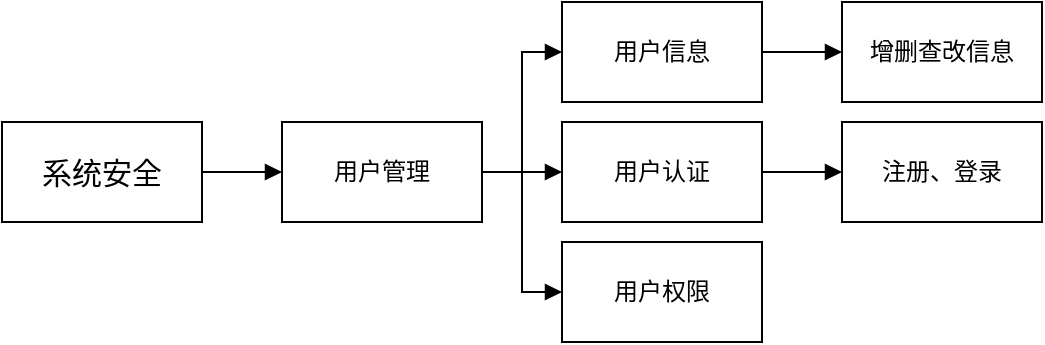 <mxfile version="24.8.4">
  <diagram name="第 1 页" id="jWbRn8kL4PXhj623EDyY">
    <mxGraphModel dx="794" dy="513" grid="1" gridSize="10" guides="1" tooltips="1" connect="1" arrows="1" fold="1" page="1" pageScale="1" pageWidth="1654" pageHeight="1169" math="0" shadow="0">
      <root>
        <mxCell id="0" />
        <mxCell id="1" parent="0" />
        <mxCell id="hAiebEWBo55PhnU47laI-3" value="" style="edgeStyle=orthogonalEdgeStyle;rounded=0;orthogonalLoop=1;jettySize=auto;html=1;endArrow=block;endFill=1;" edge="1" parent="1" source="hAiebEWBo55PhnU47laI-1" target="hAiebEWBo55PhnU47laI-2">
          <mxGeometry relative="1" as="geometry" />
        </mxCell>
        <mxCell id="hAiebEWBo55PhnU47laI-1" value="&lt;font style=&quot;font-size: 15px;&quot;&gt;系统安全&lt;/font&gt;" style="rounded=0;whiteSpace=wrap;html=1;" vertex="1" parent="1">
          <mxGeometry x="100" y="170" width="100" height="50" as="geometry" />
        </mxCell>
        <mxCell id="hAiebEWBo55PhnU47laI-5" value="" style="edgeStyle=orthogonalEdgeStyle;shape=connector;rounded=0;orthogonalLoop=1;jettySize=auto;html=1;strokeColor=default;align=center;verticalAlign=middle;fontFamily=Helvetica;fontSize=11;fontColor=default;labelBackgroundColor=default;endArrow=block;endFill=1;" edge="1" parent="1" source="hAiebEWBo55PhnU47laI-2" target="hAiebEWBo55PhnU47laI-4">
          <mxGeometry relative="1" as="geometry" />
        </mxCell>
        <mxCell id="hAiebEWBo55PhnU47laI-9" style="edgeStyle=orthogonalEdgeStyle;shape=connector;rounded=0;orthogonalLoop=1;jettySize=auto;html=1;entryX=0;entryY=0.5;entryDx=0;entryDy=0;strokeColor=default;align=center;verticalAlign=middle;fontFamily=Helvetica;fontSize=11;fontColor=default;labelBackgroundColor=default;endArrow=block;endFill=1;" edge="1" parent="1" source="hAiebEWBo55PhnU47laI-2" target="hAiebEWBo55PhnU47laI-8">
          <mxGeometry relative="1" as="geometry" />
        </mxCell>
        <mxCell id="hAiebEWBo55PhnU47laI-10" style="edgeStyle=orthogonalEdgeStyle;shape=connector;rounded=0;orthogonalLoop=1;jettySize=auto;html=1;entryX=0;entryY=0.5;entryDx=0;entryDy=0;strokeColor=default;align=center;verticalAlign=middle;fontFamily=Helvetica;fontSize=11;fontColor=default;labelBackgroundColor=default;endArrow=block;endFill=1;" edge="1" parent="1" source="hAiebEWBo55PhnU47laI-2" target="hAiebEWBo55PhnU47laI-7">
          <mxGeometry relative="1" as="geometry" />
        </mxCell>
        <mxCell id="hAiebEWBo55PhnU47laI-2" value="用户管理" style="rounded=0;whiteSpace=wrap;html=1;" vertex="1" parent="1">
          <mxGeometry x="240" y="170" width="100" height="50" as="geometry" />
        </mxCell>
        <mxCell id="hAiebEWBo55PhnU47laI-17" style="edgeStyle=orthogonalEdgeStyle;shape=connector;rounded=0;orthogonalLoop=1;jettySize=auto;html=1;entryX=0;entryY=0.5;entryDx=0;entryDy=0;strokeColor=default;align=center;verticalAlign=middle;fontFamily=Helvetica;fontSize=11;fontColor=default;labelBackgroundColor=default;endArrow=block;endFill=1;" edge="1" parent="1" source="hAiebEWBo55PhnU47laI-4" target="hAiebEWBo55PhnU47laI-16">
          <mxGeometry relative="1" as="geometry" />
        </mxCell>
        <mxCell id="hAiebEWBo55PhnU47laI-4" value="用户认证" style="rounded=0;whiteSpace=wrap;html=1;" vertex="1" parent="1">
          <mxGeometry x="380" y="170" width="100" height="50" as="geometry" />
        </mxCell>
        <mxCell id="hAiebEWBo55PhnU47laI-7" value="用户权限" style="rounded=0;whiteSpace=wrap;html=1;" vertex="1" parent="1">
          <mxGeometry x="380" y="230" width="100" height="50" as="geometry" />
        </mxCell>
        <mxCell id="hAiebEWBo55PhnU47laI-12" value="" style="edgeStyle=orthogonalEdgeStyle;shape=connector;rounded=0;orthogonalLoop=1;jettySize=auto;html=1;strokeColor=default;align=center;verticalAlign=middle;fontFamily=Helvetica;fontSize=11;fontColor=default;labelBackgroundColor=default;endArrow=block;endFill=1;" edge="1" parent="1" source="hAiebEWBo55PhnU47laI-8" target="hAiebEWBo55PhnU47laI-11">
          <mxGeometry relative="1" as="geometry" />
        </mxCell>
        <mxCell id="hAiebEWBo55PhnU47laI-8" value="用户信息" style="rounded=0;whiteSpace=wrap;html=1;" vertex="1" parent="1">
          <mxGeometry x="380" y="110" width="100" height="50" as="geometry" />
        </mxCell>
        <mxCell id="hAiebEWBo55PhnU47laI-11" value="增删查改信息" style="rounded=0;whiteSpace=wrap;html=1;" vertex="1" parent="1">
          <mxGeometry x="520" y="110" width="100" height="50" as="geometry" />
        </mxCell>
        <mxCell id="hAiebEWBo55PhnU47laI-16" value="注册、登录" style="rounded=0;whiteSpace=wrap;html=1;" vertex="1" parent="1">
          <mxGeometry x="520" y="170" width="100" height="50" as="geometry" />
        </mxCell>
      </root>
    </mxGraphModel>
  </diagram>
</mxfile>
